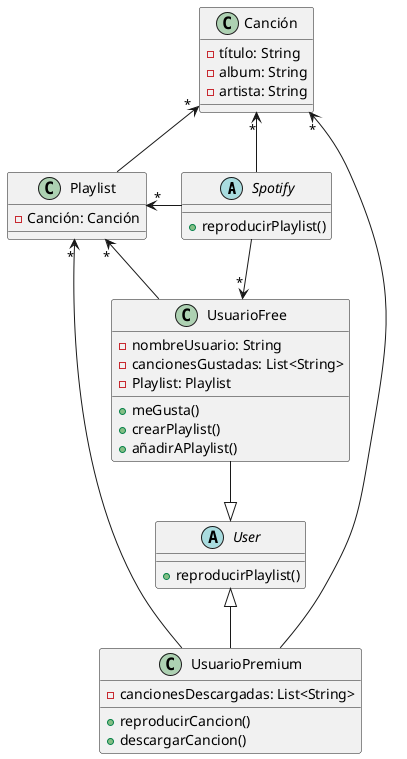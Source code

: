 @startuml
abstract class Spotify {
+ reproducirPlaylist()
}
abstract class User {
+ reproducirPlaylist()
}
class Playlist {
- Canción: Canción
}
class Canción {
- título: String
- album: String
- artista: String
}
class UsuarioFree {
- nombreUsuario: String
- cancionesGustadas: List<String>
- Playlist: Playlist
+ meGusta()
+ crearPlaylist()
+ añadirAPlaylist()
}
class UsuarioPremium{
- cancionesDescargadas: List<String>
+ reproducirCancion()
+ descargarCancion()
}
Spotify --> "*" Canción
Spotify -l-> "*" Playlist
Playlist -u-> "*" Canción
UsuarioFree --> "*" Playlist
Spotify --> "*" UsuarioFree
User <|-- UsuarioPremium
UsuarioPremium --> "*" Canción
UsuarioPremium --> "*" Playlist
UsuarioFree --|> User

@enduml